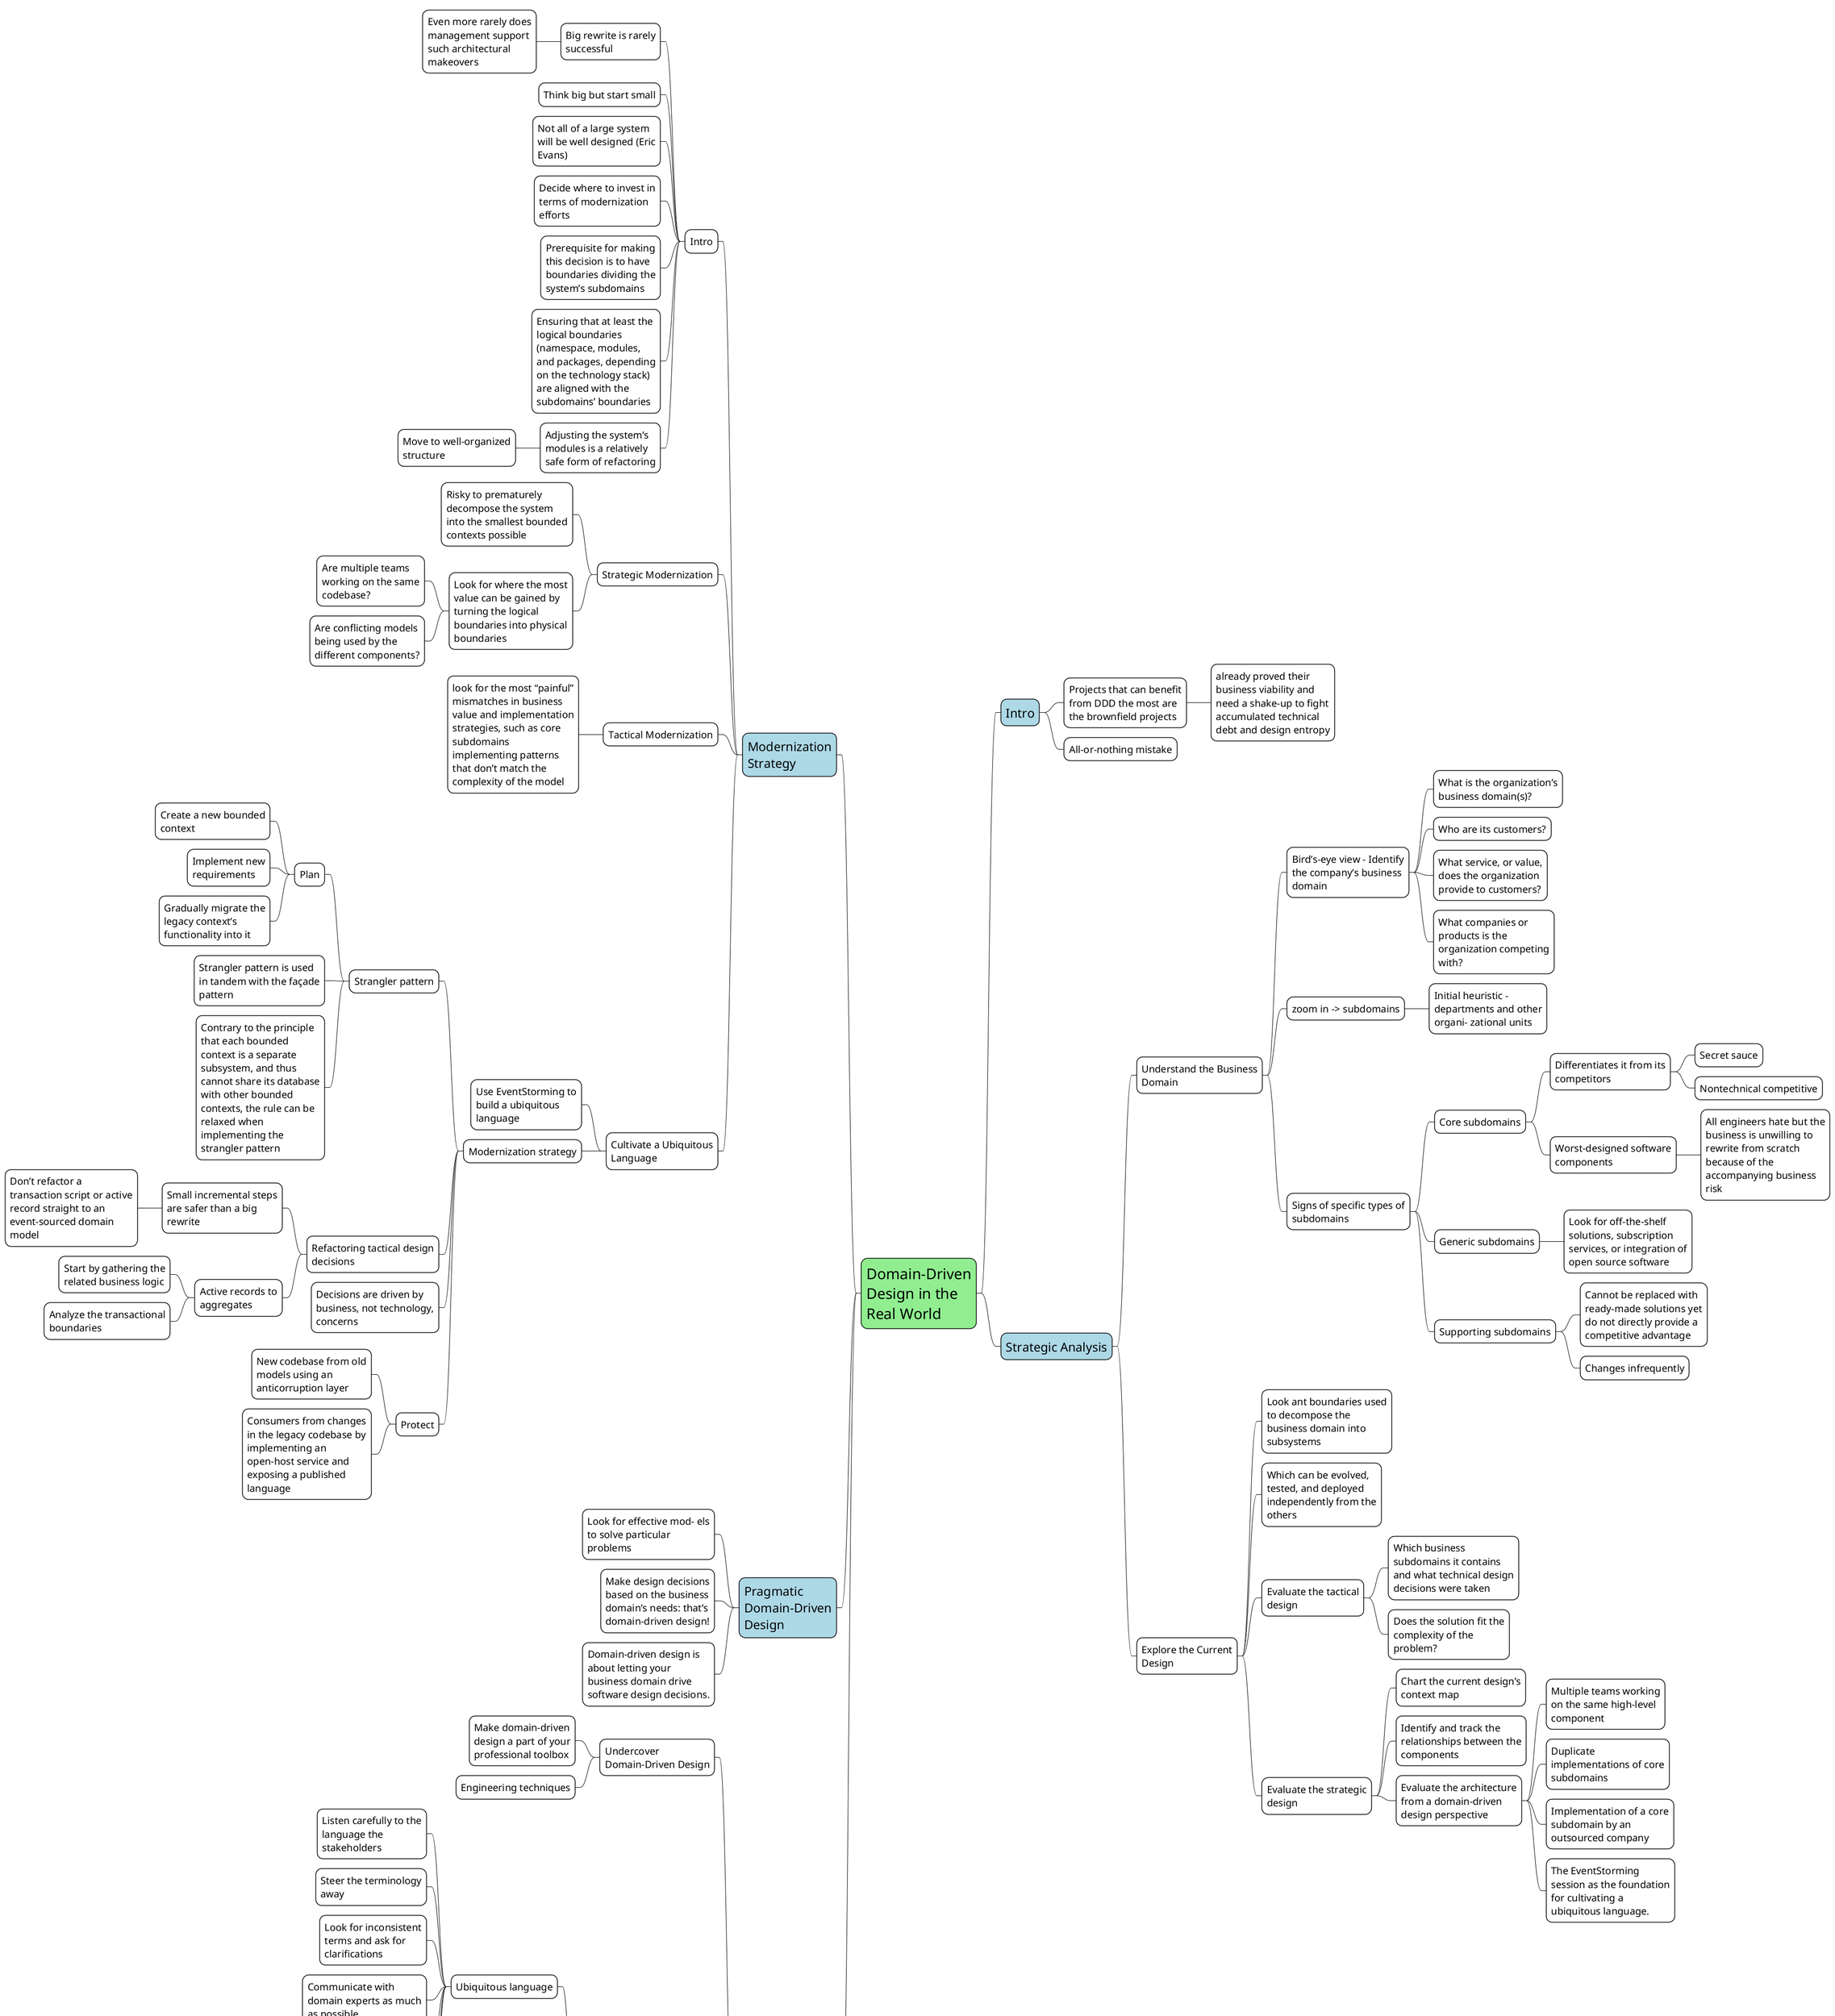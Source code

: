 @startmindmap
<style>
node {
    MaximumWidth 250
    FontSize 20
    BackgroundColor white
    LineColor black
}

rootNode {
    FontSize 30
    BackgroundColor lightgreen
}

:depth(1) {
    FontSize 25
    BackgroundColor lightblue
}

arrow {
    LineColor black
}
</style>

* Domain-Driven Design in the Real World

** Intro
*** Projects that can benefit from DDD the most are the brownfield projects
**** already proved their business viability and need a shake-up to fight accumulated technical debt and design entropy
*** All-or-nothing mistake

** Strategic Analysis
*** Understand the Business Domain
**** Bird’s-eye view - Identify the company’s business domain
***** What is the organization’s business domain(s)?
***** Who are its customers?
***** What service, or value, does the organization provide to customers?
***** What companies or products is the organization competing with?
**** zoom in -> subdomains
***** Initial heuristic - departments and other organi‐ zational units
**** Signs of specific types of subdomains
***** Core subdomains
****** Differentiates it from its competitors
******* Secret sauce
******* Nontechnical competitive
****** Worst-designed software components
******* All engineers hate but the business is unwilling to rewrite from scratch because of the accompanying business risk
***** Generic subdomains
****** Look for off-the-shelf solutions, subscription services, or integration of open source software
***** Supporting subdomains
****** Cannot be replaced with ready-made solutions yet do not directly provide a competitive advantage
****** Changes infrequently
*** Explore the Current Design
**** Look ant boundaries used to decompose the business domain into subsystems
**** Which can be evolved, tested, and deployed independently from the others

**** Evaluate the tactical design
***** Which business subdomains it contains and what technical design decisions were taken
***** Does the solution fit the complexity of the problem?
**** Evaluate the strategic design
***** Chart the current design’s context map
***** Identify and track the relationships between the components
***** Evaluate the architecture from a domain-driven design perspective
****** Multiple teams working on the same high-level component
****** Duplicate implementations of core subdomains
****** Implementation of a core subdomain by an outsourced company
****** The EventStorming session as the foundation for cultivating a ubiquitous language.

left side

** Modernization Strategy
*** Intro
**** Big rewrite is rarely successful
***** Even more rarely does management support such architectural makeovers
**** Think big but start small
**** Not all of a large system will be well designed (Eric Evans)
**** Decide where to invest in terms of modernization efforts
**** Prerequisite for making this decision is to have boundaries dividing the system’s subdomains
**** Ensuring that at least the logical boundaries (namespace, modules, and packages, depending on the technology stack) are aligned with the subdomains’ boundaries
**** Adjusting the system’s modules is a relatively safe form of refactoring
***** Move to well-organized structure
*** Strategic Modernization
**** Risky to prematurely decompose the system into the smallest bounded contexts possible
**** Look for where the most value can be gained by turning the logical boundaries into physical boundaries
***** Are multiple teams working on the same codebase?
***** Are conflicting models being used by the different components?
*** Tactical Modernization
**** look for the most “painful” mismatches in business value and implementation strategies, such as core subdomains implementing patterns that don’t match the complexity of the model
*** Cultivate a Ubiquitous Language
**** Use EventStorming to build a ubiquitous language
**** Modernization strategy
***** Strangler pattern
****** Plan
******* Create a new bounded context
******* Implement new requirements
******* Gradually migrate the legacy context’s functionality into it
****** Strangler pattern is used in tandem with the façade pattern
****** Contrary to the principle that each bounded context is a separate subsystem, and thus cannot share its database with other bounded contexts, the rule can be relaxed when implementing the strangler pattern
***** Refactoring tactical design decisions
****** Small incremental steps are safer than a big rewrite
******* Don’t refactor a transaction script or active record straight to an event-sourced domain model
****** Active records to aggregates
******* Start by gathering the related business logic
******* Analyze the transactional boundaries
***** Decisions are driven by business, not technology, concerns
***** Protect
****** New codebase from old models using an anticorruption layer
****** Consumers from changes in the legacy codebase by implementing an open-host service and exposing a published language

** Pragmatic Domain-Driven Design
*** Look for effective mod‐ els to solve particular problems
*** Make design decisions based on the business domain’s needs: that’s domain-driven design!
*** Domain-driven design is about letting your business domain drive software design decisions.

** Selling Domain-Driven Design
*** Undercover Domain-Driven Design
**** Make domain-driven design a part of your professional toolbox
**** Engineering techniques
*** incorporate DDD into your day-to-day job
**** Ubiquitous language
***** Listen carefully to the language the stakeholders
***** Steer the terminology away
***** Look for inconsistent terms and ask for clarifications
***** Communicate with domain experts as much as possible
***** Try using their language
***** Use the ubiquitous language in your code and all project-related communication
***** Be patient
**** Bounded contexts
***** Resolve to the principles behind what the bounded context pattern is based on
****** Why is it better to design problem-oriented models instead of a single model for all use cases?
******* Because “all-in-one” solutions are rarely effective for anything.
****** Why can’t a bounded context host conflicting models?
******* Because of the increased cognitive load and solution complexity.
****** Why is it a bad idea for multiple teams to work on the same codebase?
******* Because of friction and hindered collaboration between the teams.
**** Tactical design decisions
***** When discussing tactical design patterns, don’t appeal to authority
***** Instead, appeal to logic
**** Event-sourced domain model
***** Too radical for many people
***** Show them the state- and event-based models
***** Dimension of time

@endmindmap
